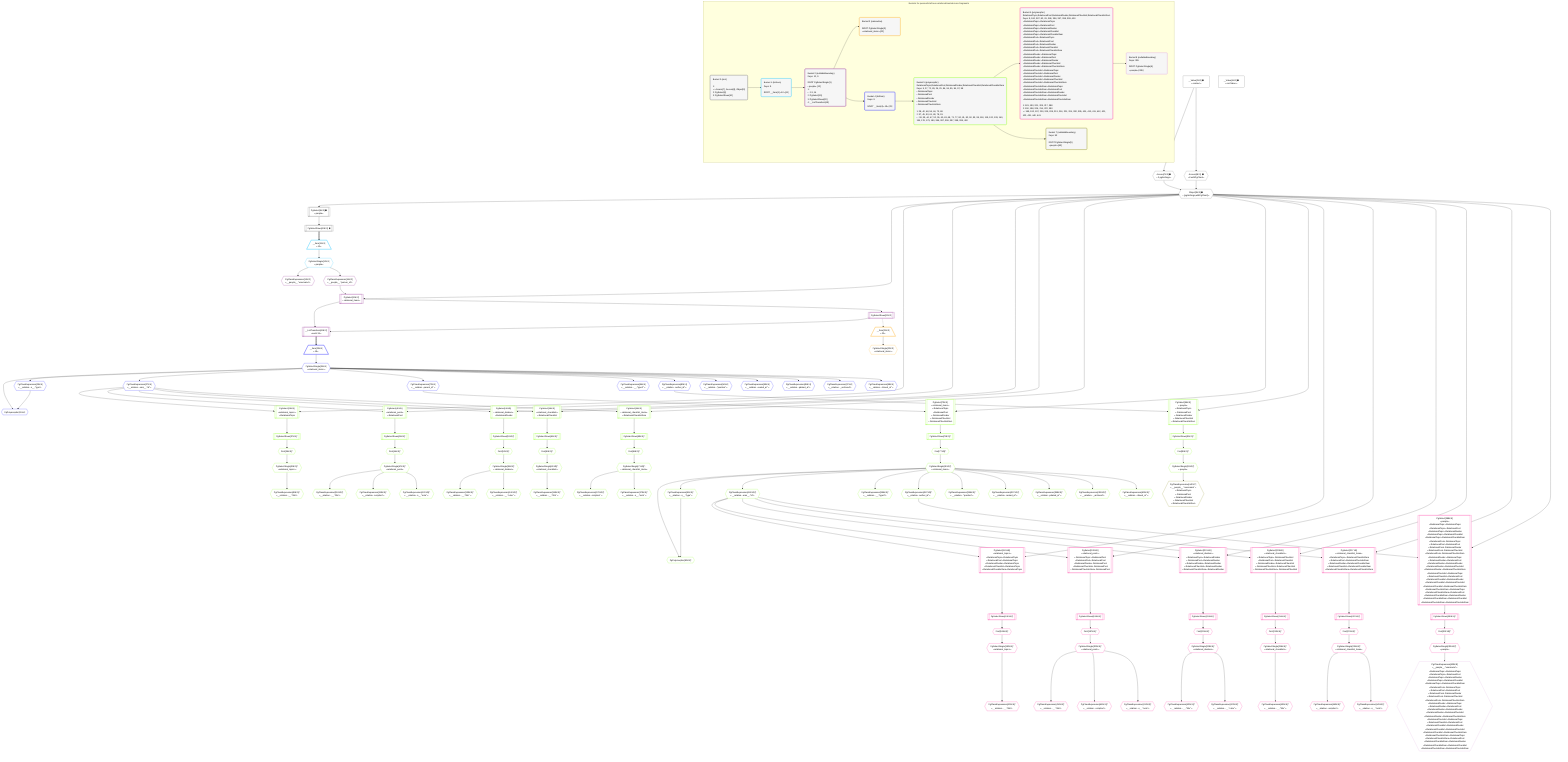 %%{init: {'themeVariables': { 'fontSize': '12px'}}}%%
graph TD
    classDef path fill:#eee,stroke:#000,color:#000
    classDef plan fill:#fff,stroke-width:1px,color:#000
    classDef itemplan fill:#fff,stroke-width:2px,color:#000
    classDef unbatchedplan fill:#dff,stroke-width:1px,color:#000
    classDef sideeffectplan fill:#fcc,stroke-width:2px,color:#000
    classDef bucket fill:#f6f6f6,color:#000,stroke-width:2px,text-align:left

    subgraph "Buckets for queries/interfaces-relational/nested-more-fragments"
    Bucket0("Bucket 0 (root)<br /><br />1: <br />ᐳ: Access[7], Access[8], Object[9]<br />2: PgSelect[6]<br />3: PgSelectRows[10]"):::bucket
    Bucket1("Bucket 1 (listItem)<br />Deps: 9<br /><br />ROOT __Item{1}ᐸ10ᐳ[11]"):::bucket
    Bucket2("Bucket 2 (nullableBoundary)<br />Deps: 12, 9<br /><br />ROOT PgSelectSingle{1}ᐸpeopleᐳ[12]<br />1: <br />ᐳ: 13, 14<br />2: PgSelect[15]<br />3: PgSelectRows[20]<br />4: __ListTransform[19]"):::bucket
    Bucket3("Bucket 3 (subroutine)<br /><br />ROOT PgSelectSingle{3}ᐸrelational_itemsᐳ[22]"):::bucket
    Bucket4("Bucket 4 (listItem)<br />Deps: 9<br /><br />ROOT __Item{4}ᐸ19ᐳ[23]"):::bucket
    Bucket5("Bucket 5 (polymorphic)<br />RelationalTopic,RelationalPost,RelationalDivider,RelationalChecklist,RelationalChecklistItem<br />Deps: 9, 27, 72, 85, 26, 25, 84, 94, 95, 96, 97, 98<br />ᐳRelationalTopic<br />ᐳRelationalPost<br />ᐳRelationalDivider<br />ᐳRelationalChecklist<br />ᐳRelationalChecklistItem<br /><br />1: 28, 40, 48, 56, 64, 73, 86<br />2: 37, 45, 53, 61, 69, 78, 91<br />ᐳ: 36, 39, 44, 47, 52, 55, 60, 63, 68, 71, 77, 80, 81, 82, 90, 93, 99, 118, 119, 120, 139, 140, 159, 178, 179, 180, 386, 387, 396, 397, 398, 399, 400"):::bucket
    Bucket6("Bucket 6 (polymorphic)<br />RelationalTopic,RelationalPost,RelationalDivider,RelationalChecklist,RelationalChecklistItem<br />Deps: 9, 180, 387, 82, 81, 386, 396, 397, 398, 399, 400<br />ᐳRelationalTopicᐳRelationalTopic<br />ᐳRelationalTopicᐳRelationalPost<br />ᐳRelationalTopicᐳRelationalDivider<br />ᐳRelationalTopicᐳRelationalChecklist<br />ᐳRelationalTopicᐳRelationalChecklistItem<br />ᐳRelationalPostᐳRelationalTopic<br />ᐳRelationalPostᐳRelationalPost<br />ᐳRelationalPostᐳRelationalDivider<br />ᐳRelationalPostᐳRelationalChecklist<br />ᐳRelationalPostᐳRelationalChecklistItem<br />ᐳRelationalDividerᐳRelationalTopic<br />ᐳRelationalDividerᐳRelationalPost<br />ᐳRelationalDividerᐳRelationalDivider<br />ᐳRelationalDividerᐳRelationalChecklist<br />ᐳRelationalDividerᐳRelationalChecklistItem<br />ᐳRelationalChecklistᐳRelationalTopic<br />ᐳRelationalChecklistᐳRelationalPost<br />ᐳRelationalChecklistᐳRelationalDivider<br />ᐳRelationalChecklistᐳRelationalChecklist<br />ᐳRelationalChecklistᐳRelationalChecklistItem<br />ᐳRelationalChecklistItemᐳRelationalTopic<br />ᐳRelationalChecklistItemᐳRelationalPost<br />ᐳRelationalChecklistItemᐳRelationalDivider<br />ᐳRelationalChecklistItemᐳRelationalChecklist<br />ᐳRelationalChecklistItemᐳRelationalChecklistItem<br /><br />1: 181, 193, 201, 209, 217, 388<br />2: 190, 198, 206, 214, 222, 393<br />ᐳ: 189, 192, 197, 200, 205, 208, 213, 216, 221, 224, 392, 395, 401, 410, 411, 412, 421, 422, 431, 440, 441"):::bucket
    Bucket7("Bucket 7 (nullableBoundary)<br />Deps: 93<br /><br />ROOT PgSelectSingle{5}ᐸpeopleᐳ[93]"):::bucket
    Bucket8("Bucket 8 (nullableBoundary)<br />Deps: 395<br /><br />ROOT PgSelectSingle{6}ᐸpeopleᐳ[395]"):::bucket
    end
    Bucket0 --> Bucket1
    Bucket1 --> Bucket2
    Bucket2 --> Bucket3 & Bucket4
    Bucket4 --> Bucket5
    Bucket5 --> Bucket6 & Bucket7
    Bucket6 --> Bucket8

    %% plan dependencies
    Object9{{"Object[9∈0] ➊<br />ᐸ{pgSettings,withPgClient}ᐳ"}}:::plan
    Access7{{"Access[7∈0] ➊<br />ᐸ2.pgSettingsᐳ"}}:::plan
    Access8{{"Access[8∈0] ➊<br />ᐸ2.withPgClientᐳ"}}:::plan
    Access7 & Access8 --> Object9
    PgSelect6[["PgSelect[6∈0] ➊<br />ᐸpeopleᐳ"]]:::plan
    Object9 --> PgSelect6
    __Value2["__Value[2∈0] ➊<br />ᐸcontextᐳ"]:::plan
    __Value2 --> Access7
    __Value2 --> Access8
    PgSelectRows10[["PgSelectRows[10∈0] ➊"]]:::plan
    PgSelect6 --> PgSelectRows10
    __Value4["__Value[4∈0] ➊<br />ᐸrootValueᐳ"]:::plan
    __Item11[/"__Item[11∈1]<br />ᐸ10ᐳ"\]:::itemplan
    PgSelectRows10 ==> __Item11
    PgSelectSingle12{{"PgSelectSingle[12∈1]<br />ᐸpeopleᐳ"}}:::plan
    __Item11 --> PgSelectSingle12
    PgSelect15[["PgSelect[15∈2]<br />ᐸrelational_itemsᐳ"]]:::plan
    PgClassExpression14{{"PgClassExpression[14∈2]<br />ᐸ__people__.”person_id”ᐳ"}}:::plan
    Object9 & PgClassExpression14 --> PgSelect15
    __ListTransform19[["__ListTransform[19∈2]<br />ᐸeach:15ᐳ"]]:::plan
    PgSelectRows20[["PgSelectRows[20∈2]"]]:::plan
    PgSelectRows20 & PgSelect15 --> __ListTransform19
    PgClassExpression13{{"PgClassExpression[13∈2]<br />ᐸ__people__.”username”ᐳ"}}:::plan
    PgSelectSingle12 --> PgClassExpression13
    PgSelectSingle12 --> PgClassExpression14
    PgSelect15 --> PgSelectRows20
    __Item21[/"__Item[21∈3]<br />ᐸ20ᐳ"\]:::itemplan
    PgSelectRows20 -.-> __Item21
    PgSelectSingle22{{"PgSelectSingle[22∈3]<br />ᐸrelational_itemsᐳ"}}:::plan
    __Item21 --> PgSelectSingle22
    PgPolymorphic26{{"PgPolymorphic[26∈4]"}}:::plan
    PgSelectSingle24{{"PgSelectSingle[24∈4]<br />ᐸrelational_itemsᐳ"}}:::plan
    PgClassExpression25{{"PgClassExpression[25∈4]<br />ᐸ__relation...s__.”type”ᐳ"}}:::plan
    PgSelectSingle24 & PgClassExpression25 --> PgPolymorphic26
    __Item23[/"__Item[23∈4]<br />ᐸ19ᐳ"\]:::itemplan
    __ListTransform19 ==> __Item23
    __Item23 --> PgSelectSingle24
    PgSelectSingle24 --> PgClassExpression25
    PgClassExpression27{{"PgClassExpression[27∈4]<br />ᐸ__relation...ems__.”id”ᐳ"}}:::plan
    PgSelectSingle24 --> PgClassExpression27
    PgClassExpression72{{"PgClassExpression[72∈4]<br />ᐸ__relation...parent_id”ᐳ"}}:::plan
    PgSelectSingle24 --> PgClassExpression72
    PgClassExpression84{{"PgClassExpression[84∈4]<br />ᐸ__relation...__.”type2”ᐳ"}}:::plan
    PgSelectSingle24 --> PgClassExpression84
    PgClassExpression85{{"PgClassExpression[85∈4]<br />ᐸ__relation...author_id”ᐳ"}}:::plan
    PgSelectSingle24 --> PgClassExpression85
    PgClassExpression94{{"PgClassExpression[94∈4]<br />ᐸ__relation...”position”ᐳ"}}:::plan
    PgSelectSingle24 --> PgClassExpression94
    PgClassExpression95{{"PgClassExpression[95∈4]<br />ᐸ__relation...reated_at”ᐳ"}}:::plan
    PgSelectSingle24 --> PgClassExpression95
    PgClassExpression96{{"PgClassExpression[96∈4]<br />ᐸ__relation...pdated_at”ᐳ"}}:::plan
    PgSelectSingle24 --> PgClassExpression96
    PgClassExpression97{{"PgClassExpression[97∈4]<br />ᐸ__relation..._archived”ᐳ"}}:::plan
    PgSelectSingle24 --> PgClassExpression97
    PgClassExpression98{{"PgClassExpression[98∈4]<br />ᐸ__relation...chived_at”ᐳ"}}:::plan
    PgSelectSingle24 --> PgClassExpression98
    PgSelect28[["PgSelect[28∈5]<br />ᐸrelational_topicsᐳ<br />ᐳRelationalTopic"]]:::plan
    Object9 & PgClassExpression27 --> PgSelect28
    PgSelect40[["PgSelect[40∈5]<br />ᐸrelational_postsᐳ<br />ᐳRelationalPost"]]:::plan
    Object9 & PgClassExpression27 --> PgSelect40
    PgSelect48[["PgSelect[48∈5]<br />ᐸrelational_dividersᐳ<br />ᐳRelationalDivider"]]:::plan
    Object9 & PgClassExpression27 --> PgSelect48
    PgSelect56[["PgSelect[56∈5]<br />ᐸrelational_checklistsᐳ<br />ᐳRelationalChecklist"]]:::plan
    Object9 & PgClassExpression27 --> PgSelect56
    PgSelect64[["PgSelect[64∈5]<br />ᐸrelational_checklist_itemsᐳ<br />ᐳRelationalChecklistItem"]]:::plan
    Object9 & PgClassExpression27 --> PgSelect64
    PgSelect73[["PgSelect[73∈5]<br />ᐸrelational_itemsᐳ<br />ᐳRelationalTopic<br />ᐳRelationalPost<br />ᐳRelationalDivider<br />ᐳRelationalChecklist<br />ᐳRelationalChecklistItem"]]:::plan
    Object9 & PgClassExpression72 --> PgSelect73
    PgPolymorphic82{{"PgPolymorphic[82∈5]^"}}:::plan
    PgSelectSingle80{{"PgSelectSingle[80∈5]^<br />ᐸrelational_itemsᐳ"}}:::plan
    PgClassExpression81{{"PgClassExpression[81∈5]^<br />ᐸ__relation...s__.”type”ᐳ"}}:::plan
    PgSelectSingle80 & PgClassExpression81 --> PgPolymorphic82
    PgSelect86[["PgSelect[86∈5]<br />ᐸpeopleᐳ<br />ᐳRelationalTopic<br />ᐳRelationalPost<br />ᐳRelationalDivider<br />ᐳRelationalChecklist<br />ᐳRelationalChecklistItem"]]:::plan
    Object9 & PgClassExpression85 --> PgSelect86
    First36{{"First[36∈5]^"}}:::plan
    PgSelectRows37[["PgSelectRows[37∈5]^"]]:::plan
    PgSelectRows37 --> First36
    PgSelect28 --> PgSelectRows37
    PgSelectSingle39{{"PgSelectSingle[39∈5]^<br />ᐸrelational_topicsᐳ"}}:::plan
    First36 --> PgSelectSingle39
    First44{{"First[44∈5]^"}}:::plan
    PgSelectRows45[["PgSelectRows[45∈5]^"]]:::plan
    PgSelectRows45 --> First44
    PgSelect40 --> PgSelectRows45
    PgSelectSingle47{{"PgSelectSingle[47∈5]^<br />ᐸrelational_postsᐳ"}}:::plan
    First44 --> PgSelectSingle47
    First52{{"First[52∈5]^"}}:::plan
    PgSelectRows53[["PgSelectRows[53∈5]^"]]:::plan
    PgSelectRows53 --> First52
    PgSelect48 --> PgSelectRows53
    PgSelectSingle55{{"PgSelectSingle[55∈5]^<br />ᐸrelational_dividersᐳ"}}:::plan
    First52 --> PgSelectSingle55
    First60{{"First[60∈5]^"}}:::plan
    PgSelectRows61[["PgSelectRows[61∈5]^"]]:::plan
    PgSelectRows61 --> First60
    PgSelect56 --> PgSelectRows61
    PgSelectSingle63{{"PgSelectSingle[63∈5]^<br />ᐸrelational_checklistsᐳ"}}:::plan
    First60 --> PgSelectSingle63
    First68{{"First[68∈5]^"}}:::plan
    PgSelectRows69[["PgSelectRows[69∈5]^"]]:::plan
    PgSelectRows69 --> First68
    PgSelect64 --> PgSelectRows69
    PgSelectSingle71{{"PgSelectSingle[71∈5]^<br />ᐸrelational_checklist_itemsᐳ"}}:::plan
    First68 --> PgSelectSingle71
    First77{{"First[77∈5]^"}}:::plan
    PgSelectRows78[["PgSelectRows[78∈5]^"]]:::plan
    PgSelectRows78 --> First77
    PgSelect73 --> PgSelectRows78
    First77 --> PgSelectSingle80
    PgSelectSingle80 --> PgClassExpression81
    First90{{"First[90∈5]^"}}:::plan
    PgSelectRows91[["PgSelectRows[91∈5]^"]]:::plan
    PgSelectRows91 --> First90
    PgSelect86 --> PgSelectRows91
    PgSelectSingle93{{"PgSelectSingle[93∈5]^<br />ᐸpeopleᐳ"}}:::plan
    First90 --> PgSelectSingle93
    PgClassExpression99{{"PgClassExpression[99∈5]^<br />ᐸ__relation...__.”title”ᐳ"}}:::plan
    PgSelectSingle39 --> PgClassExpression99
    PgClassExpression118{{"PgClassExpression[118∈5]^<br />ᐸ__relation...__.”title”ᐳ"}}:::plan
    PgSelectSingle47 --> PgClassExpression118
    PgClassExpression119{{"PgClassExpression[119∈5]^<br />ᐸ__relation...scription”ᐳ"}}:::plan
    PgSelectSingle47 --> PgClassExpression119
    PgClassExpression120{{"PgClassExpression[120∈5]^<br />ᐸ__relation...s__.”note”ᐳ"}}:::plan
    PgSelectSingle47 --> PgClassExpression120
    PgClassExpression139{{"PgClassExpression[139∈5]^<br />ᐸ__relation...__.”title”ᐳ"}}:::plan
    PgSelectSingle55 --> PgClassExpression139
    PgClassExpression140{{"PgClassExpression[140∈5]^<br />ᐸ__relation...__.”color”ᐳ"}}:::plan
    PgSelectSingle55 --> PgClassExpression140
    PgClassExpression159{{"PgClassExpression[159∈5]^<br />ᐸ__relation...__.”title”ᐳ"}}:::plan
    PgSelectSingle63 --> PgClassExpression159
    PgClassExpression178{{"PgClassExpression[178∈5]^<br />ᐸ__relation...scription”ᐳ"}}:::plan
    PgSelectSingle71 --> PgClassExpression178
    PgClassExpression179{{"PgClassExpression[179∈5]^<br />ᐸ__relation...s__.”note”ᐳ"}}:::plan
    PgSelectSingle71 --> PgClassExpression179
    PgClassExpression180{{"PgClassExpression[180∈5]^<br />ᐸ__relation...ems__.”id”ᐳ"}}:::plan
    PgSelectSingle80 --> PgClassExpression180
    PgClassExpression386{{"PgClassExpression[386∈5]^<br />ᐸ__relation...__.”type2”ᐳ"}}:::plan
    PgSelectSingle80 --> PgClassExpression386
    PgClassExpression387{{"PgClassExpression[387∈5]^<br />ᐸ__relation...author_id”ᐳ"}}:::plan
    PgSelectSingle80 --> PgClassExpression387
    PgClassExpression396{{"PgClassExpression[396∈5]^<br />ᐸ__relation...”position”ᐳ"}}:::plan
    PgSelectSingle80 --> PgClassExpression396
    PgClassExpression397{{"PgClassExpression[397∈5]^<br />ᐸ__relation...reated_at”ᐳ"}}:::plan
    PgSelectSingle80 --> PgClassExpression397
    PgClassExpression398{{"PgClassExpression[398∈5]^<br />ᐸ__relation...pdated_at”ᐳ"}}:::plan
    PgSelectSingle80 --> PgClassExpression398
    PgClassExpression399{{"PgClassExpression[399∈5]^<br />ᐸ__relation..._archived”ᐳ"}}:::plan
    PgSelectSingle80 --> PgClassExpression399
    PgClassExpression400{{"PgClassExpression[400∈5]^<br />ᐸ__relation...chived_at”ᐳ"}}:::plan
    PgSelectSingle80 --> PgClassExpression400
    PgSelect181[["PgSelect[181∈6]<br />ᐸrelational_topicsᐳ<br />ᐳRelationalTopicᐳRelationalTopic<br />ᐳRelationalPostᐳRelationalTopic<br />ᐳRelationalDividerᐳRelationalTopic<br />ᐳRelationalChecklistᐳRelationalTopic<br />ᐳRelationalChecklistItemᐳRelationalTopic"]]:::plan
    Object9 & PgClassExpression180 --> PgSelect181
    PgSelect193[["PgSelect[193∈6]<br />ᐸrelational_postsᐳ<br />ᐳRelationalTopicᐳRelationalPost<br />ᐳRelationalPostᐳRelationalPost<br />ᐳRelationalDividerᐳRelationalPost<br />ᐳRelationalChecklistᐳRelationalPost<br />ᐳRelationalChecklistItemᐳRelationalPost"]]:::plan
    Object9 & PgClassExpression180 --> PgSelect193
    PgSelect201[["PgSelect[201∈6]<br />ᐸrelational_dividersᐳ<br />ᐳRelationalTopicᐳRelationalDivider<br />ᐳRelationalPostᐳRelationalDivider<br />ᐳRelationalDividerᐳRelationalDivider<br />ᐳRelationalChecklistᐳRelationalDivider<br />ᐳRelationalChecklistItemᐳRelationalDivider"]]:::plan
    Object9 & PgClassExpression180 --> PgSelect201
    PgSelect209[["PgSelect[209∈6]<br />ᐸrelational_checklistsᐳ<br />ᐳRelationalTopicᐳRelationalChecklist<br />ᐳRelationalPostᐳRelationalChecklist<br />ᐳRelationalDividerᐳRelationalChecklist<br />ᐳRelationalChecklistᐳRelationalChecklist<br />ᐳRelationalChecklistItemᐳRelationalChecklist"]]:::plan
    Object9 & PgClassExpression180 --> PgSelect209
    PgSelect217[["PgSelect[217∈6]<br />ᐸrelational_checklist_itemsᐳ<br />ᐳRelationalTopicᐳRelationalChecklistItem<br />ᐳRelationalPostᐳRelationalChecklistItem<br />ᐳRelationalDividerᐳRelationalChecklistItem<br />ᐳRelationalChecklistᐳRelationalChecklistItem<br />ᐳRelationalChecklistItemᐳRelationalChecklistItem"]]:::plan
    Object9 & PgClassExpression180 --> PgSelect217
    PgSelect388[["PgSelect[388∈6]<br />ᐸpeopleᐳ<br />ᐳRelationalTopicᐳRelationalTopic<br />ᐳRelationalTopicᐳRelationalPost<br />ᐳRelationalTopicᐳRelationalDivider<br />ᐳRelationalTopicᐳRelationalChecklist<br />ᐳRelationalTopicᐳRelationalChecklistItem<br />ᐳRelationalPostᐳRelationalTopic<br />ᐳRelationalPostᐳRelationalPost<br />ᐳRelationalPostᐳRelationalDivider<br />ᐳRelationalPostᐳRelationalChecklist<br />ᐳRelationalPostᐳRelationalChecklistItem<br />ᐳRelationalDividerᐳRelationalTopic<br />ᐳRelationalDividerᐳRelationalPost<br />ᐳRelationalDividerᐳRelationalDivider<br />ᐳRelationalDividerᐳRelationalChecklist<br />ᐳRelationalDividerᐳRelationalChecklistItem<br />ᐳRelationalChecklistᐳRelationalTopic<br />ᐳRelationalChecklistᐳRelationalPost<br />ᐳRelationalChecklistᐳRelationalDivider<br />ᐳRelationalChecklistᐳRelationalChecklist<br />ᐳRelationalChecklistᐳRelationalChecklistItem<br />ᐳRelationalChecklistItemᐳRelationalTopic<br />ᐳRelationalChecklistItemᐳRelationalPost<br />ᐳRelationalChecklistItemᐳRelationalDivider<br />ᐳRelationalChecklistItemᐳRelationalChecklist<br />ᐳRelationalChecklistItemᐳRelationalChecklistItem"]]:::plan
    Object9 & PgClassExpression387 --> PgSelect388
    First189{{"First[189∈6]^"}}:::plan
    PgSelectRows190[["PgSelectRows[190∈6]^"]]:::plan
    PgSelectRows190 --> First189
    PgSelect181 --> PgSelectRows190
    PgSelectSingle192{{"PgSelectSingle[192∈6]^<br />ᐸrelational_topicsᐳ"}}:::plan
    First189 --> PgSelectSingle192
    First197{{"First[197∈6]^"}}:::plan
    PgSelectRows198[["PgSelectRows[198∈6]^"]]:::plan
    PgSelectRows198 --> First197
    PgSelect193 --> PgSelectRows198
    PgSelectSingle200{{"PgSelectSingle[200∈6]^<br />ᐸrelational_postsᐳ"}}:::plan
    First197 --> PgSelectSingle200
    First205{{"First[205∈6]^"}}:::plan
    PgSelectRows206[["PgSelectRows[206∈6]^"]]:::plan
    PgSelectRows206 --> First205
    PgSelect201 --> PgSelectRows206
    PgSelectSingle208{{"PgSelectSingle[208∈6]^<br />ᐸrelational_dividersᐳ"}}:::plan
    First205 --> PgSelectSingle208
    First213{{"First[213∈6]^"}}:::plan
    PgSelectRows214[["PgSelectRows[214∈6]^"]]:::plan
    PgSelectRows214 --> First213
    PgSelect209 --> PgSelectRows214
    PgSelectSingle216{{"PgSelectSingle[216∈6]^<br />ᐸrelational_checklistsᐳ"}}:::plan
    First213 --> PgSelectSingle216
    First221{{"First[221∈6]^"}}:::plan
    PgSelectRows222[["PgSelectRows[222∈6]^"]]:::plan
    PgSelectRows222 --> First221
    PgSelect217 --> PgSelectRows222
    PgSelectSingle224{{"PgSelectSingle[224∈6]^<br />ᐸrelational_checklist_itemsᐳ"}}:::plan
    First221 --> PgSelectSingle224
    First392{{"First[392∈6]^"}}:::plan
    PgSelectRows393[["PgSelectRows[393∈6]^"]]:::plan
    PgSelectRows393 --> First392
    PgSelect388 --> PgSelectRows393
    PgSelectSingle395{{"PgSelectSingle[395∈6]^<br />ᐸpeopleᐳ"}}:::plan
    First392 --> PgSelectSingle395
    PgClassExpression401{{"PgClassExpression[401∈6]^<br />ᐸ__relation...__.”title”ᐳ"}}:::plan
    PgSelectSingle192 --> PgClassExpression401
    PgClassExpression410{{"PgClassExpression[410∈6]^<br />ᐸ__relation...__.”title”ᐳ"}}:::plan
    PgSelectSingle200 --> PgClassExpression410
    PgClassExpression411{{"PgClassExpression[411∈6]^<br />ᐸ__relation...scription”ᐳ"}}:::plan
    PgSelectSingle200 --> PgClassExpression411
    PgClassExpression412{{"PgClassExpression[412∈6]^<br />ᐸ__relation...s__.”note”ᐳ"}}:::plan
    PgSelectSingle200 --> PgClassExpression412
    PgClassExpression421{{"PgClassExpression[421∈6]^<br />ᐸ__relation...__.”title”ᐳ"}}:::plan
    PgSelectSingle208 --> PgClassExpression421
    PgClassExpression422{{"PgClassExpression[422∈6]^<br />ᐸ__relation...__.”color”ᐳ"}}:::plan
    PgSelectSingle208 --> PgClassExpression422
    PgClassExpression431{{"PgClassExpression[431∈6]^<br />ᐸ__relation...__.”title”ᐳ"}}:::plan
    PgSelectSingle216 --> PgClassExpression431
    PgClassExpression440{{"PgClassExpression[440∈6]^<br />ᐸ__relation...scription”ᐳ"}}:::plan
    PgSelectSingle224 --> PgClassExpression440
    PgClassExpression441{{"PgClassExpression[441∈6]^<br />ᐸ__relation...s__.”note”ᐳ"}}:::plan
    PgSelectSingle224 --> PgClassExpression441
    PgClassExpression603{{"PgClassExpression[603∈8]<br />ᐸ__people__.”username”ᐳ<br />ᐳRelationalTopicᐳRelationalTopic<br />ᐳRelationalTopicᐳRelationalPost<br />ᐳRelationalTopicᐳRelationalDivider<br />ᐳRelationalTopicᐳRelationalChecklist<br />ᐳRelationalTopicᐳRelationalChecklistItem<br />ᐳRelationalPostᐳRelationalTopic<br />ᐳRelationalPostᐳRelationalPost<br />ᐳRelationalPostᐳRelationalDivider<br />ᐳRelationalPostᐳRelationalChecklist<br />ᐳRelationalPostᐳRelationalChecklistItem<br />ᐳRelationalDividerᐳRelationalTopic<br />ᐳRelationalDividerᐳRelationalPost<br />ᐳRelationalDividerᐳRelationalDivider<br />ᐳRelationalDividerᐳRelationalChecklist<br />ᐳRelationalDividerᐳRelationalChecklistItem<br />ᐳRelationalChecklistᐳRelationalTopic<br />ᐳRelationalChecklistᐳRelationalPost<br />ᐳRelationalChecklistᐳRelationalDivider<br />ᐳRelationalChecklistᐳRelationalChecklist<br />ᐳRelationalChecklistᐳRelationalChecklistItem<br />ᐳRelationalChecklistItemᐳRelationalTopic<br />ᐳRelationalChecklistItemᐳRelationalPost<br />ᐳRelationalChecklistItemᐳRelationalDivider<br />ᐳRelationalChecklistItemᐳRelationalChecklist<br />ᐳRelationalChecklistItemᐳRelationalChecklistItem"}}:::plan
    PgSelectSingle395 --> PgClassExpression603
    PgClassExpression442{{"PgClassExpression[442∈7]<br />ᐸ__people__.”username”ᐳ<br />ᐳRelationalTopic<br />ᐳRelationalPost<br />ᐳRelationalDivider<br />ᐳRelationalChecklist<br />ᐳRelationalChecklistItem"}}:::plan
    PgSelectSingle93 --> PgClassExpression442

    %% define steps
    classDef bucket0 stroke:#696969
    class Bucket0,__Value2,__Value4,PgSelect6,Access7,Access8,Object9,PgSelectRows10 bucket0
    classDef bucket1 stroke:#00bfff
    class Bucket1,__Item11,PgSelectSingle12 bucket1
    classDef bucket2 stroke:#7f007f
    class Bucket2,PgClassExpression13,PgClassExpression14,PgSelect15,__ListTransform19,PgSelectRows20 bucket2
    classDef bucket3 stroke:#ffa500
    class Bucket3,__Item21,PgSelectSingle22 bucket3
    classDef bucket4 stroke:#0000ff
    class Bucket4,__Item23,PgSelectSingle24,PgClassExpression25,PgPolymorphic26,PgClassExpression27,PgClassExpression72,PgClassExpression84,PgClassExpression85,PgClassExpression94,PgClassExpression95,PgClassExpression96,PgClassExpression97,PgClassExpression98 bucket4
    classDef bucket5 stroke:#7fff00
    class Bucket5,PgSelect28,First36,PgSelectRows37,PgSelectSingle39,PgSelect40,First44,PgSelectRows45,PgSelectSingle47,PgSelect48,First52,PgSelectRows53,PgSelectSingle55,PgSelect56,First60,PgSelectRows61,PgSelectSingle63,PgSelect64,First68,PgSelectRows69,PgSelectSingle71,PgSelect73,First77,PgSelectRows78,PgSelectSingle80,PgClassExpression81,PgPolymorphic82,PgSelect86,First90,PgSelectRows91,PgSelectSingle93,PgClassExpression99,PgClassExpression118,PgClassExpression119,PgClassExpression120,PgClassExpression139,PgClassExpression140,PgClassExpression159,PgClassExpression178,PgClassExpression179,PgClassExpression180,PgClassExpression386,PgClassExpression387,PgClassExpression396,PgClassExpression397,PgClassExpression398,PgClassExpression399,PgClassExpression400 bucket5
    classDef bucket6 stroke:#ff1493
    class Bucket6,PgSelect181,First189,PgSelectRows190,PgSelectSingle192,PgSelect193,First197,PgSelectRows198,PgSelectSingle200,PgSelect201,First205,PgSelectRows206,PgSelectSingle208,PgSelect209,First213,PgSelectRows214,PgSelectSingle216,PgSelect217,First221,PgSelectRows222,PgSelectSingle224,PgSelect388,First392,PgSelectRows393,PgSelectSingle395,PgClassExpression401,PgClassExpression410,PgClassExpression411,PgClassExpression412,PgClassExpression421,PgClassExpression422,PgClassExpression431,PgClassExpression440,PgClassExpression441 bucket6
    classDef bucket7 stroke:#808000
    class Bucket7,PgClassExpression442 bucket7
    classDef bucket8 stroke:#dda0dd
    class Bucket8,PgClassExpression603 bucket8